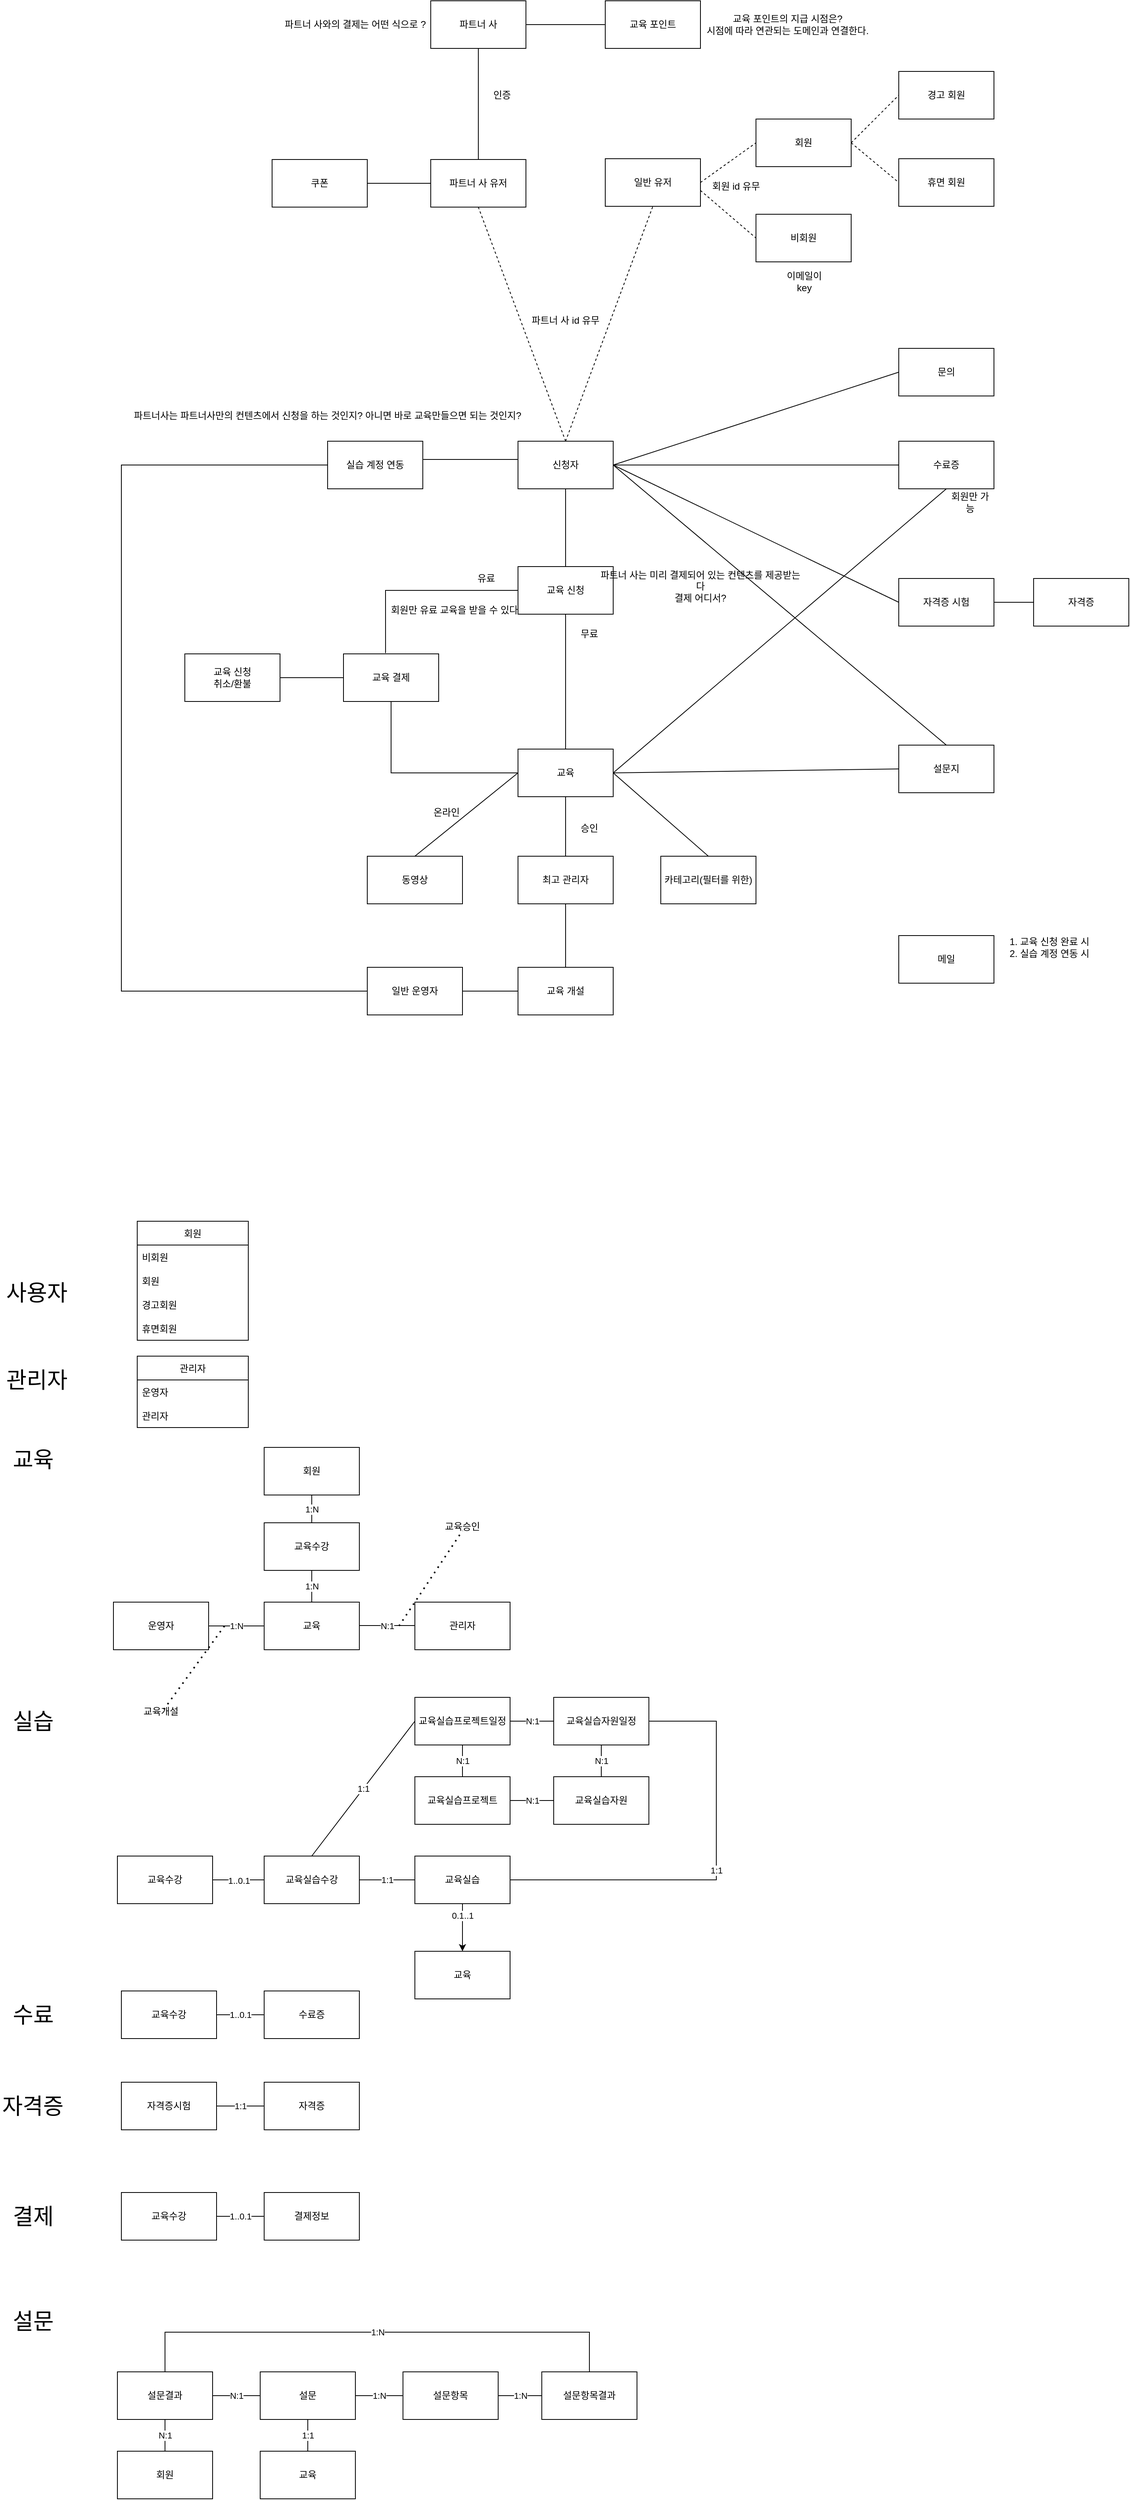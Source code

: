 <mxfile version="17.1.3" type="github">
  <diagram id="C5RBs43oDa-KdzZeNtuy" name="Page-1">
    <mxGraphModel dx="2000" dy="1794" grid="1" gridSize="10" guides="1" tooltips="1" connect="1" arrows="1" fold="1" page="1" pageScale="1" pageWidth="827" pageHeight="1169" math="0" shadow="0">
      <root>
        <mxCell id="WIyWlLk6GJQsqaUBKTNV-0" />
        <mxCell id="WIyWlLk6GJQsqaUBKTNV-1" parent="WIyWlLk6GJQsqaUBKTNV-0" />
        <mxCell id="phJNswvs5Cys1aGq2eFr-10" value="신청자" style="rounded=0;whiteSpace=wrap;html=1;" parent="WIyWlLk6GJQsqaUBKTNV-1" vertex="1">
          <mxGeometry x="210" y="137" width="120" height="60" as="geometry" />
        </mxCell>
        <mxCell id="phJNswvs5Cys1aGq2eFr-11" value="교육" style="rounded=0;whiteSpace=wrap;html=1;" parent="WIyWlLk6GJQsqaUBKTNV-1" vertex="1">
          <mxGeometry x="210" y="525" width="120" height="60" as="geometry" />
        </mxCell>
        <mxCell id="phJNswvs5Cys1aGq2eFr-28" style="edgeStyle=orthogonalEdgeStyle;rounded=0;orthogonalLoop=1;jettySize=auto;html=1;startArrow=none;startFill=0;endArrow=none;endFill=0;entryX=0.5;entryY=0;entryDx=0;entryDy=0;" parent="WIyWlLk6GJQsqaUBKTNV-1" target="phJNswvs5Cys1aGq2eFr-11" edge="1">
          <mxGeometry relative="1" as="geometry">
            <mxPoint x="270" y="355" as="sourcePoint" />
            <Array as="points">
              <mxPoint x="270" y="395" />
              <mxPoint x="270" y="395" />
            </Array>
          </mxGeometry>
        </mxCell>
        <mxCell id="phJNswvs5Cys1aGq2eFr-12" value="교육 신청" style="rounded=0;whiteSpace=wrap;html=1;" parent="WIyWlLk6GJQsqaUBKTNV-1" vertex="1">
          <mxGeometry x="210" y="295" width="120" height="60" as="geometry" />
        </mxCell>
        <mxCell id="phJNswvs5Cys1aGq2eFr-27" style="edgeStyle=orthogonalEdgeStyle;rounded=0;orthogonalLoop=1;jettySize=auto;html=1;exitX=0.5;exitY=1;exitDx=0;exitDy=0;startArrow=none;startFill=0;endArrow=none;endFill=0;entryX=0;entryY=0.5;entryDx=0;entryDy=0;" parent="WIyWlLk6GJQsqaUBKTNV-1" source="phJNswvs5Cys1aGq2eFr-13" target="phJNswvs5Cys1aGq2eFr-11" edge="1">
          <mxGeometry relative="1" as="geometry" />
        </mxCell>
        <mxCell id="phJNswvs5Cys1aGq2eFr-13" value="교육 결제" style="rounded=0;whiteSpace=wrap;html=1;" parent="WIyWlLk6GJQsqaUBKTNV-1" vertex="1">
          <mxGeometry x="-10" y="405" width="120" height="60" as="geometry" />
        </mxCell>
        <mxCell id="phJNswvs5Cys1aGq2eFr-14" value="파트너 사" style="rounded=0;whiteSpace=wrap;html=1;" parent="WIyWlLk6GJQsqaUBKTNV-1" vertex="1">
          <mxGeometry x="100" y="-418" width="120" height="60" as="geometry" />
        </mxCell>
        <mxCell id="phJNswvs5Cys1aGq2eFr-15" value="최고 관리자" style="rounded=0;whiteSpace=wrap;html=1;" parent="WIyWlLk6GJQsqaUBKTNV-1" vertex="1">
          <mxGeometry x="210" y="660" width="120" height="60" as="geometry" />
        </mxCell>
        <mxCell id="phJNswvs5Cys1aGq2eFr-16" value="일반 운영자" style="rounded=0;whiteSpace=wrap;html=1;" parent="WIyWlLk6GJQsqaUBKTNV-1" vertex="1">
          <mxGeometry x="20" y="800" width="120" height="60" as="geometry" />
        </mxCell>
        <mxCell id="phJNswvs5Cys1aGq2eFr-24" value="" style="endArrow=none;html=1;rounded=0;entryX=0.5;entryY=1;entryDx=0;entryDy=0;exitX=0.5;exitY=0;exitDx=0;exitDy=0;" parent="WIyWlLk6GJQsqaUBKTNV-1" source="phJNswvs5Cys1aGq2eFr-12" target="phJNswvs5Cys1aGq2eFr-10" edge="1">
          <mxGeometry width="50" height="50" relative="1" as="geometry">
            <mxPoint x="210" y="395" as="sourcePoint" />
            <mxPoint x="260" y="345" as="targetPoint" />
          </mxGeometry>
        </mxCell>
        <mxCell id="phJNswvs5Cys1aGq2eFr-25" value="" style="endArrow=none;html=1;rounded=0;exitX=0.442;exitY=-0.017;exitDx=0;exitDy=0;exitPerimeter=0;entryX=0;entryY=0.5;entryDx=0;entryDy=0;" parent="WIyWlLk6GJQsqaUBKTNV-1" source="phJNswvs5Cys1aGq2eFr-13" target="phJNswvs5Cys1aGq2eFr-12" edge="1">
          <mxGeometry width="50" height="50" relative="1" as="geometry">
            <mxPoint x="210" y="395" as="sourcePoint" />
            <mxPoint x="260" y="345" as="targetPoint" />
            <Array as="points">
              <mxPoint x="43" y="325" />
              <mxPoint x="113" y="325" />
            </Array>
          </mxGeometry>
        </mxCell>
        <mxCell id="phJNswvs5Cys1aGq2eFr-30" value="유료" style="text;html=1;strokeColor=none;fillColor=none;align=center;verticalAlign=middle;whiteSpace=wrap;rounded=0;" parent="WIyWlLk6GJQsqaUBKTNV-1" vertex="1">
          <mxGeometry x="140" y="295" width="60" height="30" as="geometry" />
        </mxCell>
        <mxCell id="phJNswvs5Cys1aGq2eFr-31" value="무료" style="text;html=1;strokeColor=none;fillColor=none;align=center;verticalAlign=middle;whiteSpace=wrap;rounded=0;" parent="WIyWlLk6GJQsqaUBKTNV-1" vertex="1">
          <mxGeometry x="270" y="365" width="60" height="30" as="geometry" />
        </mxCell>
        <mxCell id="phJNswvs5Cys1aGq2eFr-34" value="일반 유저" style="rounded=0;whiteSpace=wrap;html=1;" parent="WIyWlLk6GJQsqaUBKTNV-1" vertex="1">
          <mxGeometry x="320" y="-219" width="120" height="60" as="geometry" />
        </mxCell>
        <mxCell id="phJNswvs5Cys1aGq2eFr-37" value="" style="endArrow=none;html=1;rounded=0;entryX=0.5;entryY=1;entryDx=0;entryDy=0;exitX=0.5;exitY=0;exitDx=0;exitDy=0;dashed=1;" parent="WIyWlLk6GJQsqaUBKTNV-1" source="phJNswvs5Cys1aGq2eFr-10" target="phJNswvs5Cys1aGq2eFr-34" edge="1">
          <mxGeometry width="50" height="50" relative="1" as="geometry">
            <mxPoint x="270" y="82" as="sourcePoint" />
            <mxPoint x="180" y="30" as="targetPoint" />
            <Array as="points" />
          </mxGeometry>
        </mxCell>
        <mxCell id="phJNswvs5Cys1aGq2eFr-38" value="회원" style="rounded=0;whiteSpace=wrap;html=1;" parent="WIyWlLk6GJQsqaUBKTNV-1" vertex="1">
          <mxGeometry x="510" y="-269" width="120" height="60" as="geometry" />
        </mxCell>
        <mxCell id="phJNswvs5Cys1aGq2eFr-39" value="비회원" style="rounded=0;whiteSpace=wrap;html=1;" parent="WIyWlLk6GJQsqaUBKTNV-1" vertex="1">
          <mxGeometry x="510" y="-149" width="120" height="60" as="geometry" />
        </mxCell>
        <mxCell id="phJNswvs5Cys1aGq2eFr-40" value="" style="endArrow=none;html=1;rounded=0;entryX=0;entryY=0.5;entryDx=0;entryDy=0;exitX=1;exitY=0.5;exitDx=0;exitDy=0;dashed=1;" parent="WIyWlLk6GJQsqaUBKTNV-1" source="phJNswvs5Cys1aGq2eFr-34" target="phJNswvs5Cys1aGq2eFr-38" edge="1">
          <mxGeometry width="50" height="50" relative="1" as="geometry">
            <mxPoint x="280" y="-84" as="sourcePoint" />
            <mxPoint x="390" y="-139" as="targetPoint" />
            <Array as="points" />
          </mxGeometry>
        </mxCell>
        <mxCell id="phJNswvs5Cys1aGq2eFr-41" value="" style="endArrow=none;html=1;rounded=0;entryX=0;entryY=0.5;entryDx=0;entryDy=0;dashed=1;" parent="WIyWlLk6GJQsqaUBKTNV-1" target="phJNswvs5Cys1aGq2eFr-39" edge="1">
          <mxGeometry width="50" height="50" relative="1" as="geometry">
            <mxPoint x="440" y="-179" as="sourcePoint" />
            <mxPoint x="520" y="-229" as="targetPoint" />
            <Array as="points" />
          </mxGeometry>
        </mxCell>
        <mxCell id="phJNswvs5Cys1aGq2eFr-42" value="파트너 사 유저" style="rounded=0;whiteSpace=wrap;html=1;" parent="WIyWlLk6GJQsqaUBKTNV-1" vertex="1">
          <mxGeometry x="100" y="-218" width="120" height="60" as="geometry" />
        </mxCell>
        <mxCell id="phJNswvs5Cys1aGq2eFr-45" value="" style="endArrow=none;html=1;rounded=0;entryX=0.5;entryY=1;entryDx=0;entryDy=0;exitX=0.5;exitY=0;exitDx=0;exitDy=0;dashed=1;" parent="WIyWlLk6GJQsqaUBKTNV-1" source="phJNswvs5Cys1aGq2eFr-10" target="phJNswvs5Cys1aGq2eFr-42" edge="1">
          <mxGeometry width="50" height="50" relative="1" as="geometry">
            <mxPoint x="270" y="82" as="sourcePoint" />
            <mxPoint x="240" y="140" as="targetPoint" />
          </mxGeometry>
        </mxCell>
        <mxCell id="phJNswvs5Cys1aGq2eFr-46" value="" style="endArrow=none;html=1;rounded=0;entryX=0;entryY=0.5;entryDx=0;entryDy=0;" parent="WIyWlLk6GJQsqaUBKTNV-1" source="phJNswvs5Cys1aGq2eFr-16" target="phJNswvs5Cys1aGq2eFr-47" edge="1">
          <mxGeometry width="50" height="50" relative="1" as="geometry">
            <mxPoint x="190" y="620" as="sourcePoint" />
            <mxPoint x="240" y="570" as="targetPoint" />
          </mxGeometry>
        </mxCell>
        <mxCell id="phJNswvs5Cys1aGq2eFr-47" value="교육 개설" style="rounded=0;whiteSpace=wrap;html=1;" parent="WIyWlLk6GJQsqaUBKTNV-1" vertex="1">
          <mxGeometry x="210" y="800" width="120" height="60" as="geometry" />
        </mxCell>
        <mxCell id="phJNswvs5Cys1aGq2eFr-48" value="" style="endArrow=none;html=1;rounded=0;exitX=0.5;exitY=0;exitDx=0;exitDy=0;entryX=0.5;entryY=1;entryDx=0;entryDy=0;" parent="WIyWlLk6GJQsqaUBKTNV-1" source="phJNswvs5Cys1aGq2eFr-47" target="phJNswvs5Cys1aGq2eFr-15" edge="1">
          <mxGeometry width="50" height="50" relative="1" as="geometry">
            <mxPoint x="190" y="530" as="sourcePoint" />
            <mxPoint x="410" y="770" as="targetPoint" />
          </mxGeometry>
        </mxCell>
        <mxCell id="phJNswvs5Cys1aGq2eFr-49" value="" style="endArrow=none;html=1;rounded=0;exitX=0.5;exitY=0;exitDx=0;exitDy=0;entryX=0.5;entryY=1;entryDx=0;entryDy=0;" parent="WIyWlLk6GJQsqaUBKTNV-1" source="phJNswvs5Cys1aGq2eFr-15" target="phJNswvs5Cys1aGq2eFr-11" edge="1">
          <mxGeometry width="50" height="50" relative="1" as="geometry">
            <mxPoint x="190" y="680" as="sourcePoint" />
            <mxPoint x="240" y="630" as="targetPoint" />
          </mxGeometry>
        </mxCell>
        <mxCell id="phJNswvs5Cys1aGq2eFr-50" value="수료증" style="rounded=0;whiteSpace=wrap;html=1;" parent="WIyWlLk6GJQsqaUBKTNV-1" vertex="1">
          <mxGeometry x="690" y="137" width="120" height="60" as="geometry" />
        </mxCell>
        <mxCell id="phJNswvs5Cys1aGq2eFr-52" value="파트너 사는 미리 결제되어 있는 컨텐츠를 제공받는다&lt;br&gt;결제 어디서?" style="text;html=1;strokeColor=none;fillColor=none;align=center;verticalAlign=middle;whiteSpace=wrap;rounded=0;" parent="WIyWlLk6GJQsqaUBKTNV-1" vertex="1">
          <mxGeometry x="310" y="305" width="260" height="30" as="geometry" />
        </mxCell>
        <mxCell id="phJNswvs5Cys1aGq2eFr-58" value="회원만 유료 교육을 받을 수 있다" style="text;html=1;strokeColor=none;fillColor=none;align=center;verticalAlign=middle;whiteSpace=wrap;rounded=0;" parent="WIyWlLk6GJQsqaUBKTNV-1" vertex="1">
          <mxGeometry x="30" y="335" width="200" height="30" as="geometry" />
        </mxCell>
        <mxCell id="phJNswvs5Cys1aGq2eFr-59" value="설문지" style="rounded=0;whiteSpace=wrap;html=1;" parent="WIyWlLk6GJQsqaUBKTNV-1" vertex="1">
          <mxGeometry x="690" y="520" width="120" height="60" as="geometry" />
        </mxCell>
        <mxCell id="phJNswvs5Cys1aGq2eFr-60" value="동영상" style="rounded=0;whiteSpace=wrap;html=1;" parent="WIyWlLk6GJQsqaUBKTNV-1" vertex="1">
          <mxGeometry x="20" y="660" width="120" height="60" as="geometry" />
        </mxCell>
        <mxCell id="phJNswvs5Cys1aGq2eFr-61" value="" style="endArrow=none;html=1;rounded=0;entryX=0.5;entryY=0;entryDx=0;entryDy=0;" parent="WIyWlLk6GJQsqaUBKTNV-1" target="phJNswvs5Cys1aGq2eFr-60" edge="1">
          <mxGeometry width="50" height="50" relative="1" as="geometry">
            <mxPoint x="210" y="555" as="sourcePoint" />
            <mxPoint x="460" y="560" as="targetPoint" />
          </mxGeometry>
        </mxCell>
        <mxCell id="phJNswvs5Cys1aGq2eFr-63" value="문의" style="rounded=0;whiteSpace=wrap;html=1;" parent="WIyWlLk6GJQsqaUBKTNV-1" vertex="1">
          <mxGeometry x="690" y="20" width="120" height="60" as="geometry" />
        </mxCell>
        <mxCell id="phJNswvs5Cys1aGq2eFr-64" value="온라인" style="text;html=1;strokeColor=none;fillColor=none;align=center;verticalAlign=middle;whiteSpace=wrap;rounded=0;" parent="WIyWlLk6GJQsqaUBKTNV-1" vertex="1">
          <mxGeometry x="90" y="590" width="60" height="30" as="geometry" />
        </mxCell>
        <mxCell id="phJNswvs5Cys1aGq2eFr-65" value="" style="endArrow=none;html=1;rounded=0;exitX=1;exitY=0.5;exitDx=0;exitDy=0;entryX=0.5;entryY=1;entryDx=0;entryDy=0;" parent="WIyWlLk6GJQsqaUBKTNV-1" source="phJNswvs5Cys1aGq2eFr-11" target="phJNswvs5Cys1aGq2eFr-50" edge="1">
          <mxGeometry width="50" height="50" relative="1" as="geometry">
            <mxPoint x="410" y="600" as="sourcePoint" />
            <mxPoint x="460" y="550" as="targetPoint" />
          </mxGeometry>
        </mxCell>
        <mxCell id="phJNswvs5Cys1aGq2eFr-66" value="" style="endArrow=none;html=1;rounded=0;exitX=1;exitY=0.5;exitDx=0;exitDy=0;entryX=0;entryY=0.5;entryDx=0;entryDy=0;" parent="WIyWlLk6GJQsqaUBKTNV-1" source="phJNswvs5Cys1aGq2eFr-11" target="phJNswvs5Cys1aGq2eFr-59" edge="1">
          <mxGeometry width="50" height="50" relative="1" as="geometry">
            <mxPoint x="410" y="600" as="sourcePoint" />
            <mxPoint x="460" y="550" as="targetPoint" />
          </mxGeometry>
        </mxCell>
        <mxCell id="phJNswvs5Cys1aGq2eFr-67" value="승인" style="text;html=1;strokeColor=none;fillColor=none;align=center;verticalAlign=middle;whiteSpace=wrap;rounded=0;" parent="WIyWlLk6GJQsqaUBKTNV-1" vertex="1">
          <mxGeometry x="270" y="610" width="60" height="30" as="geometry" />
        </mxCell>
        <mxCell id="phJNswvs5Cys1aGq2eFr-68" value="교육 신청 &lt;br&gt;취소/환불" style="rounded=0;whiteSpace=wrap;html=1;" parent="WIyWlLk6GJQsqaUBKTNV-1" vertex="1">
          <mxGeometry x="-210" y="405" width="120" height="60" as="geometry" />
        </mxCell>
        <mxCell id="phJNswvs5Cys1aGq2eFr-69" value="" style="endArrow=none;html=1;rounded=0;entryX=0;entryY=0.5;entryDx=0;entryDy=0;exitX=1;exitY=0.5;exitDx=0;exitDy=0;" parent="WIyWlLk6GJQsqaUBKTNV-1" source="phJNswvs5Cys1aGq2eFr-68" target="phJNswvs5Cys1aGq2eFr-13" edge="1">
          <mxGeometry width="50" height="50" relative="1" as="geometry">
            <mxPoint x="240" y="330" as="sourcePoint" />
            <mxPoint x="290" y="280" as="targetPoint" />
          </mxGeometry>
        </mxCell>
        <mxCell id="phJNswvs5Cys1aGq2eFr-72" value="파트너 사 id 유무" style="text;html=1;strokeColor=none;fillColor=none;align=center;verticalAlign=middle;whiteSpace=wrap;rounded=0;" parent="WIyWlLk6GJQsqaUBKTNV-1" vertex="1">
          <mxGeometry x="220" y="-30" width="100" height="30" as="geometry" />
        </mxCell>
        <mxCell id="phJNswvs5Cys1aGq2eFr-73" value="이메일이 key" style="text;html=1;strokeColor=none;fillColor=none;align=center;verticalAlign=middle;whiteSpace=wrap;rounded=0;" parent="WIyWlLk6GJQsqaUBKTNV-1" vertex="1">
          <mxGeometry x="541" y="-79" width="60" height="30" as="geometry" />
        </mxCell>
        <mxCell id="phJNswvs5Cys1aGq2eFr-74" value="경고 회원" style="rounded=0;whiteSpace=wrap;html=1;" parent="WIyWlLk6GJQsqaUBKTNV-1" vertex="1">
          <mxGeometry x="690" y="-329" width="120" height="60" as="geometry" />
        </mxCell>
        <mxCell id="phJNswvs5Cys1aGq2eFr-75" value="휴면 회원" style="rounded=0;whiteSpace=wrap;html=1;" parent="WIyWlLk6GJQsqaUBKTNV-1" vertex="1">
          <mxGeometry x="690" y="-219" width="120" height="60" as="geometry" />
        </mxCell>
        <mxCell id="phJNswvs5Cys1aGq2eFr-76" value="" style="endArrow=none;dashed=1;html=1;rounded=0;entryX=0;entryY=0.5;entryDx=0;entryDy=0;exitX=1;exitY=0.5;exitDx=0;exitDy=0;" parent="WIyWlLk6GJQsqaUBKTNV-1" source="phJNswvs5Cys1aGq2eFr-38" target="phJNswvs5Cys1aGq2eFr-74" edge="1">
          <mxGeometry width="50" height="50" relative="1" as="geometry">
            <mxPoint x="370" y="-139" as="sourcePoint" />
            <mxPoint x="420" y="-189" as="targetPoint" />
          </mxGeometry>
        </mxCell>
        <mxCell id="phJNswvs5Cys1aGq2eFr-77" value="" style="endArrow=none;dashed=1;html=1;rounded=0;entryX=0;entryY=0.5;entryDx=0;entryDy=0;" parent="WIyWlLk6GJQsqaUBKTNV-1" target="phJNswvs5Cys1aGq2eFr-75" edge="1">
          <mxGeometry width="50" height="50" relative="1" as="geometry">
            <mxPoint x="630" y="-239" as="sourcePoint" />
            <mxPoint x="700" y="-289" as="targetPoint" />
          </mxGeometry>
        </mxCell>
        <mxCell id="phJNswvs5Cys1aGq2eFr-78" value="회원만 가능" style="text;html=1;strokeColor=none;fillColor=none;align=center;verticalAlign=middle;whiteSpace=wrap;rounded=0;" parent="WIyWlLk6GJQsqaUBKTNV-1" vertex="1">
          <mxGeometry x="750" y="197" width="60" height="33" as="geometry" />
        </mxCell>
        <mxCell id="phJNswvs5Cys1aGq2eFr-79" value="회원 id 유무" style="text;html=1;strokeColor=none;fillColor=none;align=center;verticalAlign=middle;whiteSpace=wrap;rounded=0;" parent="WIyWlLk6GJQsqaUBKTNV-1" vertex="1">
          <mxGeometry x="440" y="-199" width="90" height="30" as="geometry" />
        </mxCell>
        <mxCell id="phJNswvs5Cys1aGq2eFr-80" value="실습 계정 연동" style="rounded=0;whiteSpace=wrap;html=1;" parent="WIyWlLk6GJQsqaUBKTNV-1" vertex="1">
          <mxGeometry x="-30" y="137" width="120" height="60" as="geometry" />
        </mxCell>
        <mxCell id="phJNswvs5Cys1aGq2eFr-81" value="" style="endArrow=none;html=1;rounded=0;entryX=0;entryY=0.5;entryDx=0;entryDy=0;exitX=1;exitY=0.5;exitDx=0;exitDy=0;" parent="WIyWlLk6GJQsqaUBKTNV-1" edge="1">
          <mxGeometry width="50" height="50" relative="1" as="geometry">
            <mxPoint x="90" y="160" as="sourcePoint" />
            <mxPoint x="210" y="160" as="targetPoint" />
          </mxGeometry>
        </mxCell>
        <mxCell id="phJNswvs5Cys1aGq2eFr-82" value="파트너사는 파트너사만의 컨텐츠에서 신청을 하는 것인지? 아니면 바로 교육만들으면 되는 것인지?" style="text;html=1;strokeColor=none;fillColor=none;align=center;verticalAlign=middle;whiteSpace=wrap;rounded=0;" parent="WIyWlLk6GJQsqaUBKTNV-1" vertex="1">
          <mxGeometry x="-290" y="90" width="520" height="30" as="geometry" />
        </mxCell>
        <mxCell id="phJNswvs5Cys1aGq2eFr-84" value="" style="endArrow=none;html=1;rounded=0;entryX=0.5;entryY=1;entryDx=0;entryDy=0;exitX=0.5;exitY=0;exitDx=0;exitDy=0;" parent="WIyWlLk6GJQsqaUBKTNV-1" source="phJNswvs5Cys1aGq2eFr-42" target="phJNswvs5Cys1aGq2eFr-14" edge="1">
          <mxGeometry width="50" height="50" relative="1" as="geometry">
            <mxPoint x="160" y="-218" as="sourcePoint" />
            <mxPoint x="160" y="-258" as="targetPoint" />
          </mxGeometry>
        </mxCell>
        <mxCell id="phJNswvs5Cys1aGq2eFr-87" value="" style="endArrow=none;html=1;rounded=0;entryX=0;entryY=0.5;entryDx=0;entryDy=0;exitX=0;exitY=0.5;exitDx=0;exitDy=0;" parent="WIyWlLk6GJQsqaUBKTNV-1" source="phJNswvs5Cys1aGq2eFr-16" target="phJNswvs5Cys1aGq2eFr-80" edge="1">
          <mxGeometry width="50" height="50" relative="1" as="geometry">
            <mxPoint x="-220" y="170" as="sourcePoint" />
            <mxPoint x="-150" y="180" as="targetPoint" />
            <Array as="points">
              <mxPoint x="-290" y="830" />
              <mxPoint x="-290" y="450" />
              <mxPoint x="-290" y="167" />
            </Array>
          </mxGeometry>
        </mxCell>
        <mxCell id="phJNswvs5Cys1aGq2eFr-89" value="파트너 사와의 결제는 어떤 식으로 ?" style="text;html=1;strokeColor=none;fillColor=none;align=center;verticalAlign=middle;whiteSpace=wrap;rounded=0;" parent="WIyWlLk6GJQsqaUBKTNV-1" vertex="1">
          <mxGeometry x="-90" y="-403" width="190" height="30" as="geometry" />
        </mxCell>
        <mxCell id="phJNswvs5Cys1aGq2eFr-90" value="교육 포인트" style="rounded=0;whiteSpace=wrap;html=1;" parent="WIyWlLk6GJQsqaUBKTNV-1" vertex="1">
          <mxGeometry x="320" y="-418" width="120" height="60" as="geometry" />
        </mxCell>
        <mxCell id="phJNswvs5Cys1aGq2eFr-91" value="" style="endArrow=none;html=1;rounded=0;entryX=0;entryY=0.5;entryDx=0;entryDy=0;exitX=1;exitY=0.5;exitDx=0;exitDy=0;" parent="WIyWlLk6GJQsqaUBKTNV-1" source="phJNswvs5Cys1aGq2eFr-14" target="phJNswvs5Cys1aGq2eFr-90" edge="1">
          <mxGeometry width="50" height="50" relative="1" as="geometry">
            <mxPoint x="360" y="-34" as="sourcePoint" />
            <mxPoint x="410" y="-84" as="targetPoint" />
          </mxGeometry>
        </mxCell>
        <mxCell id="phJNswvs5Cys1aGq2eFr-92" value="교육 포인트의 지급 시점은?&lt;br&gt;시점에 따라 연관되는 도메인과 연결한다." style="text;html=1;strokeColor=none;fillColor=none;align=center;verticalAlign=middle;whiteSpace=wrap;rounded=0;" parent="WIyWlLk6GJQsqaUBKTNV-1" vertex="1">
          <mxGeometry x="430" y="-403" width="240" height="30" as="geometry" />
        </mxCell>
        <mxCell id="phJNswvs5Cys1aGq2eFr-96" value="" style="endArrow=none;html=1;rounded=0;entryX=1;entryY=0.5;entryDx=0;entryDy=0;exitX=0;exitY=0.5;exitDx=0;exitDy=0;" parent="WIyWlLk6GJQsqaUBKTNV-1" source="phJNswvs5Cys1aGq2eFr-50" target="phJNswvs5Cys1aGq2eFr-10" edge="1">
          <mxGeometry width="50" height="50" relative="1" as="geometry">
            <mxPoint x="360" y="500" as="sourcePoint" />
            <mxPoint x="410" y="450" as="targetPoint" />
          </mxGeometry>
        </mxCell>
        <mxCell id="phJNswvs5Cys1aGq2eFr-97" value="" style="endArrow=none;html=1;rounded=0;entryX=1;entryY=0.5;entryDx=0;entryDy=0;exitX=0.5;exitY=0;exitDx=0;exitDy=0;" parent="WIyWlLk6GJQsqaUBKTNV-1" source="phJNswvs5Cys1aGq2eFr-59" target="phJNswvs5Cys1aGq2eFr-10" edge="1">
          <mxGeometry width="50" height="50" relative="1" as="geometry">
            <mxPoint x="360" y="500" as="sourcePoint" />
            <mxPoint x="410" y="450" as="targetPoint" />
          </mxGeometry>
        </mxCell>
        <mxCell id="phJNswvs5Cys1aGq2eFr-99" value="인증" style="text;html=1;strokeColor=none;fillColor=none;align=center;verticalAlign=middle;whiteSpace=wrap;rounded=0;dashed=1;" parent="WIyWlLk6GJQsqaUBKTNV-1" vertex="1">
          <mxGeometry x="160" y="-314" width="60" height="30" as="geometry" />
        </mxCell>
        <mxCell id="phJNswvs5Cys1aGq2eFr-100" value="카테고리(필터를 위한)" style="rounded=0;whiteSpace=wrap;html=1;" parent="WIyWlLk6GJQsqaUBKTNV-1" vertex="1">
          <mxGeometry x="390" y="660" width="120" height="60" as="geometry" />
        </mxCell>
        <mxCell id="phJNswvs5Cys1aGq2eFr-101" value="" style="endArrow=none;html=1;rounded=0;exitX=1;exitY=0.5;exitDx=0;exitDy=0;entryX=0.5;entryY=0;entryDx=0;entryDy=0;" parent="WIyWlLk6GJQsqaUBKTNV-1" source="phJNswvs5Cys1aGq2eFr-11" target="phJNswvs5Cys1aGq2eFr-100" edge="1">
          <mxGeometry width="50" height="50" relative="1" as="geometry">
            <mxPoint x="360" y="580" as="sourcePoint" />
            <mxPoint x="410" y="530" as="targetPoint" />
          </mxGeometry>
        </mxCell>
        <mxCell id="phJNswvs5Cys1aGq2eFr-102" value="쿠폰" style="rounded=0;whiteSpace=wrap;html=1;" parent="WIyWlLk6GJQsqaUBKTNV-1" vertex="1">
          <mxGeometry x="-100" y="-218" width="120" height="60" as="geometry" />
        </mxCell>
        <mxCell id="phJNswvs5Cys1aGq2eFr-103" value="" style="endArrow=none;html=1;rounded=0;exitX=1;exitY=0.5;exitDx=0;exitDy=0;entryX=0;entryY=0.5;entryDx=0;entryDy=0;" parent="WIyWlLk6GJQsqaUBKTNV-1" source="phJNswvs5Cys1aGq2eFr-102" target="phJNswvs5Cys1aGq2eFr-42" edge="1">
          <mxGeometry width="50" height="50" relative="1" as="geometry">
            <mxPoint x="360" y="-44" as="sourcePoint" />
            <mxPoint x="410" y="-94" as="targetPoint" />
          </mxGeometry>
        </mxCell>
        <mxCell id="phJNswvs5Cys1aGq2eFr-104" value="" style="endArrow=none;html=1;rounded=0;entryX=0;entryY=0.5;entryDx=0;entryDy=0;exitX=1;exitY=0.5;exitDx=0;exitDy=0;" parent="WIyWlLk6GJQsqaUBKTNV-1" source="phJNswvs5Cys1aGq2eFr-10" target="phJNswvs5Cys1aGq2eFr-63" edge="1">
          <mxGeometry width="50" height="50" relative="1" as="geometry">
            <mxPoint x="360" y="80" as="sourcePoint" />
            <mxPoint x="410" y="30" as="targetPoint" />
          </mxGeometry>
        </mxCell>
        <mxCell id="phJNswvs5Cys1aGq2eFr-105" value="자격증 시험" style="rounded=0;whiteSpace=wrap;html=1;" parent="WIyWlLk6GJQsqaUBKTNV-1" vertex="1">
          <mxGeometry x="690" y="310" width="120" height="60" as="geometry" />
        </mxCell>
        <mxCell id="phJNswvs5Cys1aGq2eFr-106" value="자격증" style="rounded=0;whiteSpace=wrap;html=1;" parent="WIyWlLk6GJQsqaUBKTNV-1" vertex="1">
          <mxGeometry x="860" y="310" width="120" height="60" as="geometry" />
        </mxCell>
        <mxCell id="phJNswvs5Cys1aGq2eFr-107" value="" style="endArrow=none;html=1;rounded=0;entryX=0;entryY=0.5;entryDx=0;entryDy=0;exitX=1;exitY=0.5;exitDx=0;exitDy=0;" parent="WIyWlLk6GJQsqaUBKTNV-1" source="phJNswvs5Cys1aGq2eFr-105" target="phJNswvs5Cys1aGq2eFr-106" edge="1">
          <mxGeometry width="50" height="50" relative="1" as="geometry">
            <mxPoint x="591" y="140" as="sourcePoint" />
            <mxPoint x="641" y="90" as="targetPoint" />
          </mxGeometry>
        </mxCell>
        <mxCell id="phJNswvs5Cys1aGq2eFr-108" value="" style="endArrow=none;html=1;rounded=0;entryX=0;entryY=0.5;entryDx=0;entryDy=0;exitX=1;exitY=0.5;exitDx=0;exitDy=0;" parent="WIyWlLk6GJQsqaUBKTNV-1" source="phJNswvs5Cys1aGq2eFr-10" target="phJNswvs5Cys1aGq2eFr-105" edge="1">
          <mxGeometry width="50" height="50" relative="1" as="geometry">
            <mxPoint x="340" y="177" as="sourcePoint" />
            <mxPoint x="700" y="60" as="targetPoint" />
          </mxGeometry>
        </mxCell>
        <mxCell id="phJNswvs5Cys1aGq2eFr-109" value="메일" style="rounded=0;whiteSpace=wrap;html=1;" parent="WIyWlLk6GJQsqaUBKTNV-1" vertex="1">
          <mxGeometry x="690" y="760" width="120" height="60" as="geometry" />
        </mxCell>
        <mxCell id="phJNswvs5Cys1aGq2eFr-110" value="1. 교육 신청 완료 시&lt;br&gt;2. 실습 계정 연동 시" style="text;html=1;strokeColor=none;fillColor=none;align=center;verticalAlign=middle;whiteSpace=wrap;rounded=0;" parent="WIyWlLk6GJQsqaUBKTNV-1" vertex="1">
          <mxGeometry x="800" y="760" width="160" height="30" as="geometry" />
        </mxCell>
        <mxCell id="IiaZXjQhCGxQ92dfmtUT-52" value="" style="edgeStyle=orthogonalEdgeStyle;rounded=0;orthogonalLoop=1;jettySize=auto;html=1;fontSize=11;endArrow=none;endFill=0;" parent="WIyWlLk6GJQsqaUBKTNV-1" source="IiaZXjQhCGxQ92dfmtUT-6" target="IiaZXjQhCGxQ92dfmtUT-10" edge="1">
          <mxGeometry relative="1" as="geometry" />
        </mxCell>
        <mxCell id="IiaZXjQhCGxQ92dfmtUT-6" value="교육" style="rounded=0;whiteSpace=wrap;html=1;" parent="WIyWlLk6GJQsqaUBKTNV-1" vertex="1">
          <mxGeometry x="-110" y="1600" width="120" height="60" as="geometry" />
        </mxCell>
        <mxCell id="IiaZXjQhCGxQ92dfmtUT-7" value="사용자" style="text;html=1;strokeColor=none;fillColor=none;align=center;verticalAlign=middle;whiteSpace=wrap;rounded=0;fontSize=28;" parent="WIyWlLk6GJQsqaUBKTNV-1" vertex="1">
          <mxGeometry x="-438" y="1195" width="83" height="30" as="geometry" />
        </mxCell>
        <mxCell id="IiaZXjQhCGxQ92dfmtUT-8" value="관리자" style="text;html=1;strokeColor=none;fillColor=none;align=center;verticalAlign=middle;whiteSpace=wrap;rounded=0;fontSize=28;" parent="WIyWlLk6GJQsqaUBKTNV-1" vertex="1">
          <mxGeometry x="-443" y="1305" width="93" height="30" as="geometry" />
        </mxCell>
        <mxCell id="IiaZXjQhCGxQ92dfmtUT-9" value="교육" style="text;html=1;strokeColor=none;fillColor=none;align=center;verticalAlign=middle;whiteSpace=wrap;rounded=0;fontSize=28;" parent="WIyWlLk6GJQsqaUBKTNV-1" vertex="1">
          <mxGeometry x="-431.5" y="1405" width="60" height="30" as="geometry" />
        </mxCell>
        <mxCell id="IiaZXjQhCGxQ92dfmtUT-15" value="1:N" style="edgeStyle=orthogonalEdgeStyle;rounded=0;orthogonalLoop=1;jettySize=auto;html=1;endArrow=none;endFill=0;" parent="WIyWlLk6GJQsqaUBKTNV-1" source="IiaZXjQhCGxQ92dfmtUT-10" target="IiaZXjQhCGxQ92dfmtUT-6" edge="1">
          <mxGeometry relative="1" as="geometry" />
        </mxCell>
        <mxCell id="IiaZXjQhCGxQ92dfmtUT-10" value="운영자" style="rounded=0;whiteSpace=wrap;html=1;" parent="WIyWlLk6GJQsqaUBKTNV-1" vertex="1">
          <mxGeometry x="-300" y="1600" width="120" height="60" as="geometry" />
        </mxCell>
        <mxCell id="IiaZXjQhCGxQ92dfmtUT-12" value="관리자" style="rounded=0;whiteSpace=wrap;html=1;" parent="WIyWlLk6GJQsqaUBKTNV-1" vertex="1">
          <mxGeometry x="80" y="1600" width="120" height="60" as="geometry" />
        </mxCell>
        <mxCell id="IiaZXjQhCGxQ92dfmtUT-13" value="N:1" style="endArrow=none;html=1;rounded=0;exitX=1;exitY=0.5;exitDx=0;exitDy=0;entryX=0;entryY=0.5;entryDx=0;entryDy=0;" parent="WIyWlLk6GJQsqaUBKTNV-1" edge="1">
          <mxGeometry width="50" height="50" relative="1" as="geometry">
            <mxPoint x="10" y="1629.5" as="sourcePoint" />
            <mxPoint x="80" y="1629.5" as="targetPoint" />
          </mxGeometry>
        </mxCell>
        <mxCell id="IiaZXjQhCGxQ92dfmtUT-14" value="회원" style="rounded=0;whiteSpace=wrap;html=1;" parent="WIyWlLk6GJQsqaUBKTNV-1" vertex="1">
          <mxGeometry x="-110" y="1405" width="120" height="60" as="geometry" />
        </mxCell>
        <mxCell id="IiaZXjQhCGxQ92dfmtUT-16" value="1:N" style="endArrow=none;html=1;rounded=0;exitX=0.5;exitY=1;exitDx=0;exitDy=0;entryX=0.5;entryY=0;entryDx=0;entryDy=0;" parent="WIyWlLk6GJQsqaUBKTNV-1" source="IiaZXjQhCGxQ92dfmtUT-14" target="IiaZXjQhCGxQ92dfmtUT-17" edge="1">
          <mxGeometry width="50" height="50" relative="1" as="geometry">
            <mxPoint x="-170" y="1640" as="sourcePoint" />
            <mxPoint x="-100" y="1640" as="targetPoint" />
            <Array as="points" />
          </mxGeometry>
        </mxCell>
        <mxCell id="IiaZXjQhCGxQ92dfmtUT-17" value="교육수강" style="rounded=0;whiteSpace=wrap;html=1;" parent="WIyWlLk6GJQsqaUBKTNV-1" vertex="1">
          <mxGeometry x="-110" y="1500" width="120" height="60" as="geometry" />
        </mxCell>
        <mxCell id="IiaZXjQhCGxQ92dfmtUT-18" value="1:N" style="endArrow=none;html=1;rounded=0;exitX=0.5;exitY=1;exitDx=0;exitDy=0;entryX=0.5;entryY=0;entryDx=0;entryDy=0;" parent="WIyWlLk6GJQsqaUBKTNV-1" source="IiaZXjQhCGxQ92dfmtUT-17" target="IiaZXjQhCGxQ92dfmtUT-6" edge="1">
          <mxGeometry width="50" height="50" relative="1" as="geometry">
            <mxPoint x="-40" y="1475" as="sourcePoint" />
            <mxPoint x="-40" y="1510" as="targetPoint" />
            <Array as="points" />
          </mxGeometry>
        </mxCell>
        <mxCell id="IiaZXjQhCGxQ92dfmtUT-20" value="실습" style="text;html=1;strokeColor=none;fillColor=none;align=center;verticalAlign=middle;whiteSpace=wrap;rounded=0;fontSize=28;" parent="WIyWlLk6GJQsqaUBKTNV-1" vertex="1">
          <mxGeometry x="-431.5" y="1735" width="60" height="30" as="geometry" />
        </mxCell>
        <mxCell id="V2ePJ26R5a1LwXUVfQHU-0" value="" style="edgeStyle=orthogonalEdgeStyle;rounded=0;orthogonalLoop=1;jettySize=auto;html=1;" edge="1" parent="WIyWlLk6GJQsqaUBKTNV-1" source="IiaZXjQhCGxQ92dfmtUT-21" target="IiaZXjQhCGxQ92dfmtUT-22">
          <mxGeometry relative="1" as="geometry" />
        </mxCell>
        <mxCell id="IiaZXjQhCGxQ92dfmtUT-21" value="교육실습" style="rounded=0;whiteSpace=wrap;html=1;" parent="WIyWlLk6GJQsqaUBKTNV-1" vertex="1">
          <mxGeometry x="80" y="1920" width="120" height="60" as="geometry" />
        </mxCell>
        <mxCell id="IiaZXjQhCGxQ92dfmtUT-22" value="교육" style="rounded=0;whiteSpace=wrap;html=1;" parent="WIyWlLk6GJQsqaUBKTNV-1" vertex="1">
          <mxGeometry x="80" y="2040" width="120" height="60" as="geometry" />
        </mxCell>
        <mxCell id="IiaZXjQhCGxQ92dfmtUT-24" value="0.1..1" style="endArrow=none;html=1;rounded=0;" parent="WIyWlLk6GJQsqaUBKTNV-1" edge="1">
          <mxGeometry width="50" height="50" relative="1" as="geometry">
            <mxPoint x="140" y="2010" as="sourcePoint" />
            <mxPoint x="140" y="1980" as="targetPoint" />
          </mxGeometry>
        </mxCell>
        <mxCell id="IiaZXjQhCGxQ92dfmtUT-25" value="수료" style="text;html=1;strokeColor=none;fillColor=none;align=center;verticalAlign=middle;whiteSpace=wrap;rounded=0;fontSize=28;" parent="WIyWlLk6GJQsqaUBKTNV-1" vertex="1">
          <mxGeometry x="-431.5" y="2105" width="60" height="30" as="geometry" />
        </mxCell>
        <mxCell id="IiaZXjQhCGxQ92dfmtUT-26" value="수료증" style="rounded=0;whiteSpace=wrap;html=1;" parent="WIyWlLk6GJQsqaUBKTNV-1" vertex="1">
          <mxGeometry x="-110" y="2090" width="120" height="60" as="geometry" />
        </mxCell>
        <mxCell id="IiaZXjQhCGxQ92dfmtUT-27" value="교육수강" style="rounded=0;whiteSpace=wrap;html=1;" parent="WIyWlLk6GJQsqaUBKTNV-1" vertex="1">
          <mxGeometry x="-290" y="2090" width="120" height="60" as="geometry" />
        </mxCell>
        <mxCell id="IiaZXjQhCGxQ92dfmtUT-28" value="1..0.1" style="edgeStyle=orthogonalEdgeStyle;rounded=0;orthogonalLoop=1;jettySize=auto;html=1;endArrow=none;endFill=0;entryX=0;entryY=0.5;entryDx=0;entryDy=0;exitX=1;exitY=0.5;exitDx=0;exitDy=0;" parent="WIyWlLk6GJQsqaUBKTNV-1" source="IiaZXjQhCGxQ92dfmtUT-27" target="IiaZXjQhCGxQ92dfmtUT-26" edge="1">
          <mxGeometry relative="1" as="geometry">
            <mxPoint x="-170" y="1775" as="sourcePoint" />
            <mxPoint x="-100" y="1775" as="targetPoint" />
          </mxGeometry>
        </mxCell>
        <mxCell id="IiaZXjQhCGxQ92dfmtUT-29" value="자격증" style="text;html=1;strokeColor=none;fillColor=none;align=center;verticalAlign=middle;whiteSpace=wrap;rounded=0;fontSize=28;" parent="WIyWlLk6GJQsqaUBKTNV-1" vertex="1">
          <mxGeometry x="-443" y="2220" width="83" height="30" as="geometry" />
        </mxCell>
        <mxCell id="IiaZXjQhCGxQ92dfmtUT-30" value="자격증시험" style="rounded=0;whiteSpace=wrap;html=1;" parent="WIyWlLk6GJQsqaUBKTNV-1" vertex="1">
          <mxGeometry x="-290" y="2205" width="120" height="60" as="geometry" />
        </mxCell>
        <mxCell id="IiaZXjQhCGxQ92dfmtUT-31" value="자격증" style="rounded=0;whiteSpace=wrap;html=1;" parent="WIyWlLk6GJQsqaUBKTNV-1" vertex="1">
          <mxGeometry x="-110" y="2205" width="120" height="60" as="geometry" />
        </mxCell>
        <mxCell id="IiaZXjQhCGxQ92dfmtUT-33" value="1:1" style="edgeStyle=orthogonalEdgeStyle;rounded=0;orthogonalLoop=1;jettySize=auto;html=1;endArrow=none;endFill=0;entryX=1;entryY=0.5;entryDx=0;entryDy=0;exitX=0;exitY=0.5;exitDx=0;exitDy=0;" parent="WIyWlLk6GJQsqaUBKTNV-1" source="IiaZXjQhCGxQ92dfmtUT-31" target="IiaZXjQhCGxQ92dfmtUT-30" edge="1">
          <mxGeometry relative="1" as="geometry">
            <mxPoint x="-160" y="2130" as="sourcePoint" />
            <mxPoint x="-100" y="2130" as="targetPoint" />
          </mxGeometry>
        </mxCell>
        <mxCell id="IiaZXjQhCGxQ92dfmtUT-36" value="결제" style="text;html=1;strokeColor=none;fillColor=none;align=center;verticalAlign=middle;whiteSpace=wrap;rounded=0;fontSize=28;" parent="WIyWlLk6GJQsqaUBKTNV-1" vertex="1">
          <mxGeometry x="-431.5" y="2359" width="60" height="30" as="geometry" />
        </mxCell>
        <mxCell id="IiaZXjQhCGxQ92dfmtUT-37" value="설문" style="text;html=1;strokeColor=none;fillColor=none;align=center;verticalAlign=middle;whiteSpace=wrap;rounded=0;fontSize=28;" parent="WIyWlLk6GJQsqaUBKTNV-1" vertex="1">
          <mxGeometry x="-431.5" y="2491" width="60" height="30" as="geometry" />
        </mxCell>
        <mxCell id="IiaZXjQhCGxQ92dfmtUT-39" value="교육수강" style="rounded=0;whiteSpace=wrap;html=1;" parent="WIyWlLk6GJQsqaUBKTNV-1" vertex="1">
          <mxGeometry x="-290" y="2344" width="120" height="60" as="geometry" />
        </mxCell>
        <mxCell id="IiaZXjQhCGxQ92dfmtUT-40" value="결제정보" style="rounded=0;whiteSpace=wrap;html=1;" parent="WIyWlLk6GJQsqaUBKTNV-1" vertex="1">
          <mxGeometry x="-110" y="2344" width="120" height="60" as="geometry" />
        </mxCell>
        <mxCell id="IiaZXjQhCGxQ92dfmtUT-41" value="1..0.1" style="edgeStyle=orthogonalEdgeStyle;rounded=0;orthogonalLoop=1;jettySize=auto;html=1;endArrow=none;endFill=0;entryX=1;entryY=0.5;entryDx=0;entryDy=0;exitX=0;exitY=0.5;exitDx=0;exitDy=0;" parent="WIyWlLk6GJQsqaUBKTNV-1" source="IiaZXjQhCGxQ92dfmtUT-40" target="IiaZXjQhCGxQ92dfmtUT-39" edge="1">
          <mxGeometry relative="1" as="geometry">
            <mxPoint x="-100" y="2239" as="sourcePoint" />
            <mxPoint x="-160" y="2239" as="targetPoint" />
          </mxGeometry>
        </mxCell>
        <mxCell id="IiaZXjQhCGxQ92dfmtUT-42" value="설문항목" style="rounded=0;whiteSpace=wrap;html=1;" parent="WIyWlLk6GJQsqaUBKTNV-1" vertex="1">
          <mxGeometry x="65" y="2570" width="120" height="60" as="geometry" />
        </mxCell>
        <mxCell id="IiaZXjQhCGxQ92dfmtUT-43" value="설문" style="rounded=0;whiteSpace=wrap;html=1;" parent="WIyWlLk6GJQsqaUBKTNV-1" vertex="1">
          <mxGeometry x="-115" y="2570" width="120" height="60" as="geometry" />
        </mxCell>
        <mxCell id="IiaZXjQhCGxQ92dfmtUT-44" value="1:N" style="edgeStyle=orthogonalEdgeStyle;rounded=0;orthogonalLoop=1;jettySize=auto;html=1;endArrow=none;endFill=0;entryX=1;entryY=0.5;entryDx=0;entryDy=0;exitX=0;exitY=0.5;exitDx=0;exitDy=0;" parent="WIyWlLk6GJQsqaUBKTNV-1" source="IiaZXjQhCGxQ92dfmtUT-42" target="IiaZXjQhCGxQ92dfmtUT-43" edge="1">
          <mxGeometry relative="1" as="geometry">
            <mxPoint x="-105" y="2450" as="sourcePoint" />
            <mxPoint x="-165" y="2450" as="targetPoint" />
          </mxGeometry>
        </mxCell>
        <mxCell id="IiaZXjQhCGxQ92dfmtUT-45" value="설문결과" style="rounded=0;whiteSpace=wrap;html=1;" parent="WIyWlLk6GJQsqaUBKTNV-1" vertex="1">
          <mxGeometry x="-295" y="2570" width="120" height="60" as="geometry" />
        </mxCell>
        <mxCell id="IiaZXjQhCGxQ92dfmtUT-46" value="N:1" style="endArrow=none;html=1;rounded=0;fontSize=11;entryX=1;entryY=0.5;entryDx=0;entryDy=0;exitX=0;exitY=0.5;exitDx=0;exitDy=0;" parent="WIyWlLk6GJQsqaUBKTNV-1" source="IiaZXjQhCGxQ92dfmtUT-43" target="IiaZXjQhCGxQ92dfmtUT-45" edge="1">
          <mxGeometry width="50" height="50" relative="1" as="geometry">
            <mxPoint x="6" y="2600" as="sourcePoint" />
            <mxPoint x="66" y="2600" as="targetPoint" />
          </mxGeometry>
        </mxCell>
        <mxCell id="IiaZXjQhCGxQ92dfmtUT-48" value="교육수강" style="rounded=0;whiteSpace=wrap;html=1;" parent="WIyWlLk6GJQsqaUBKTNV-1" vertex="1">
          <mxGeometry x="-295" y="1920" width="120" height="60" as="geometry" />
        </mxCell>
        <mxCell id="IiaZXjQhCGxQ92dfmtUT-50" value="교육실습자원" style="rounded=0;whiteSpace=wrap;html=1;" parent="WIyWlLk6GJQsqaUBKTNV-1" vertex="1">
          <mxGeometry x="255" y="1820" width="120" height="60" as="geometry" />
        </mxCell>
        <mxCell id="IiaZXjQhCGxQ92dfmtUT-54" value="" style="edgeStyle=orthogonalEdgeStyle;rounded=0;orthogonalLoop=1;jettySize=auto;html=1;fontSize=11;endArrow=none;endFill=0;" parent="WIyWlLk6GJQsqaUBKTNV-1" source="IiaZXjQhCGxQ92dfmtUT-51" target="IiaZXjQhCGxQ92dfmtUT-48" edge="1">
          <mxGeometry relative="1" as="geometry" />
        </mxCell>
        <mxCell id="IiaZXjQhCGxQ92dfmtUT-51" value="교육실습수강" style="rounded=0;whiteSpace=wrap;html=1;" parent="WIyWlLk6GJQsqaUBKTNV-1" vertex="1">
          <mxGeometry x="-110" y="1920" width="120" height="60" as="geometry" />
        </mxCell>
        <mxCell id="IiaZXjQhCGxQ92dfmtUT-53" value="1..0.1" style="edgeStyle=orthogonalEdgeStyle;rounded=0;orthogonalLoop=1;jettySize=auto;html=1;endArrow=none;endFill=0;exitX=1;exitY=0.5;exitDx=0;exitDy=0;labelPosition=center;verticalLabelPosition=middle;align=center;verticalAlign=middle;" parent="WIyWlLk6GJQsqaUBKTNV-1" source="IiaZXjQhCGxQ92dfmtUT-48" edge="1">
          <mxGeometry relative="1" as="geometry">
            <mxPoint x="-170" y="1640" as="sourcePoint" />
            <mxPoint x="-110" y="1950" as="targetPoint" />
          </mxGeometry>
        </mxCell>
        <mxCell id="IiaZXjQhCGxQ92dfmtUT-55" value="1:1" style="edgeStyle=orthogonalEdgeStyle;rounded=0;orthogonalLoop=1;jettySize=auto;html=1;endArrow=none;endFill=0;exitX=1;exitY=0.5;exitDx=0;exitDy=0;entryX=0;entryY=0.5;entryDx=0;entryDy=0;" parent="WIyWlLk6GJQsqaUBKTNV-1" source="IiaZXjQhCGxQ92dfmtUT-51" target="IiaZXjQhCGxQ92dfmtUT-21" edge="1">
          <mxGeometry relative="1" as="geometry">
            <mxPoint x="-165" y="1960" as="sourcePoint" />
            <mxPoint x="-100" y="1960" as="targetPoint" />
          </mxGeometry>
        </mxCell>
        <mxCell id="IiaZXjQhCGxQ92dfmtUT-56" value="교육실습프로젝트" style="rounded=0;whiteSpace=wrap;html=1;" parent="WIyWlLk6GJQsqaUBKTNV-1" vertex="1">
          <mxGeometry x="80" y="1820" width="120" height="60" as="geometry" />
        </mxCell>
        <mxCell id="IiaZXjQhCGxQ92dfmtUT-58" value="N:1" style="endArrow=none;html=1;rounded=0;fontSize=11;exitX=1;exitY=0.5;exitDx=0;exitDy=0;entryX=0;entryY=0.5;entryDx=0;entryDy=0;" parent="WIyWlLk6GJQsqaUBKTNV-1" source="IiaZXjQhCGxQ92dfmtUT-56" target="IiaZXjQhCGxQ92dfmtUT-50" edge="1">
          <mxGeometry width="50" height="50" relative="1" as="geometry">
            <mxPoint x="40" y="1860" as="sourcePoint" />
            <mxPoint x="90" y="1860" as="targetPoint" />
          </mxGeometry>
        </mxCell>
        <mxCell id="IiaZXjQhCGxQ92dfmtUT-59" value="교육실습프로젝트일정" style="rounded=0;whiteSpace=wrap;html=1;" parent="WIyWlLk6GJQsqaUBKTNV-1" vertex="1">
          <mxGeometry x="80" y="1720" width="120" height="60" as="geometry" />
        </mxCell>
        <mxCell id="IiaZXjQhCGxQ92dfmtUT-60" value="교육실습자원일정" style="rounded=0;whiteSpace=wrap;html=1;" parent="WIyWlLk6GJQsqaUBKTNV-1" vertex="1">
          <mxGeometry x="255" y="1720" width="120" height="60" as="geometry" />
        </mxCell>
        <mxCell id="IiaZXjQhCGxQ92dfmtUT-61" value="N:1" style="endArrow=none;html=1;rounded=0;exitX=0.5;exitY=1;exitDx=0;exitDy=0;entryX=0.5;entryY=0;entryDx=0;entryDy=0;" parent="WIyWlLk6GJQsqaUBKTNV-1" source="IiaZXjQhCGxQ92dfmtUT-60" target="IiaZXjQhCGxQ92dfmtUT-50" edge="1">
          <mxGeometry width="50" height="50" relative="1" as="geometry">
            <mxPoint x="-20" y="1790" as="sourcePoint" />
            <mxPoint x="-20" y="1830" as="targetPoint" />
          </mxGeometry>
        </mxCell>
        <mxCell id="IiaZXjQhCGxQ92dfmtUT-62" value="N:1" style="endArrow=none;html=1;rounded=0;exitX=0.5;exitY=1;exitDx=0;exitDy=0;entryX=0.5;entryY=0;entryDx=0;entryDy=0;" parent="WIyWlLk6GJQsqaUBKTNV-1" source="IiaZXjQhCGxQ92dfmtUT-59" target="IiaZXjQhCGxQ92dfmtUT-56" edge="1">
          <mxGeometry width="50" height="50" relative="1" as="geometry">
            <mxPoint x="-20" y="1790" as="sourcePoint" />
            <mxPoint x="-20" y="1830" as="targetPoint" />
          </mxGeometry>
        </mxCell>
        <mxCell id="IiaZXjQhCGxQ92dfmtUT-63" value="1:1" style="endArrow=none;html=1;rounded=0;fontSize=11;entryX=0;entryY=0.5;entryDx=0;entryDy=0;exitX=0.5;exitY=0;exitDx=0;exitDy=0;" parent="WIyWlLk6GJQsqaUBKTNV-1" source="IiaZXjQhCGxQ92dfmtUT-51" target="IiaZXjQhCGxQ92dfmtUT-59" edge="1">
          <mxGeometry width="50" height="50" relative="1" as="geometry">
            <mxPoint x="-50" y="1960" as="sourcePoint" />
            <mxPoint y="1910" as="targetPoint" />
          </mxGeometry>
        </mxCell>
        <mxCell id="IiaZXjQhCGxQ92dfmtUT-64" value="N:1" style="endArrow=none;html=1;rounded=0;fontSize=11;exitX=1;exitY=0.5;exitDx=0;exitDy=0;entryX=0;entryY=0.5;entryDx=0;entryDy=0;" parent="WIyWlLk6GJQsqaUBKTNV-1" source="IiaZXjQhCGxQ92dfmtUT-59" target="IiaZXjQhCGxQ92dfmtUT-60" edge="1">
          <mxGeometry width="50" height="50" relative="1" as="geometry">
            <mxPoint x="-50" y="1940" as="sourcePoint" />
            <mxPoint y="1890" as="targetPoint" />
          </mxGeometry>
        </mxCell>
        <mxCell id="V2ePJ26R5a1LwXUVfQHU-1" value="1:1" style="endArrow=none;html=1;rounded=0;exitX=1;exitY=0.5;exitDx=0;exitDy=0;entryX=1;entryY=0.5;entryDx=0;entryDy=0;" edge="1" parent="WIyWlLk6GJQsqaUBKTNV-1" source="IiaZXjQhCGxQ92dfmtUT-21" target="IiaZXjQhCGxQ92dfmtUT-60">
          <mxGeometry width="50" height="50" relative="1" as="geometry">
            <mxPoint y="1830" as="sourcePoint" />
            <mxPoint x="460" y="1760" as="targetPoint" />
            <Array as="points">
              <mxPoint x="460" y="1950" />
              <mxPoint x="460" y="1750" />
            </Array>
          </mxGeometry>
        </mxCell>
        <mxCell id="V2ePJ26R5a1LwXUVfQHU-2" value="교육" style="rounded=0;whiteSpace=wrap;html=1;" vertex="1" parent="WIyWlLk6GJQsqaUBKTNV-1">
          <mxGeometry x="-115" y="2670" width="120" height="60" as="geometry" />
        </mxCell>
        <mxCell id="V2ePJ26R5a1LwXUVfQHU-3" value="1:1" style="endArrow=none;html=1;rounded=0;exitX=0.5;exitY=1;exitDx=0;exitDy=0;" edge="1" parent="WIyWlLk6GJQsqaUBKTNV-1" source="IiaZXjQhCGxQ92dfmtUT-43">
          <mxGeometry width="50" height="50" relative="1" as="geometry">
            <mxPoint x="-55" y="2490" as="sourcePoint" />
            <mxPoint x="-55" y="2670" as="targetPoint" />
          </mxGeometry>
        </mxCell>
        <mxCell id="V2ePJ26R5a1LwXUVfQHU-4" value="회원" style="rounded=0;whiteSpace=wrap;html=1;" vertex="1" parent="WIyWlLk6GJQsqaUBKTNV-1">
          <mxGeometry x="-295" y="2670" width="120" height="60" as="geometry" />
        </mxCell>
        <mxCell id="V2ePJ26R5a1LwXUVfQHU-5" value="N:1" style="endArrow=none;html=1;rounded=0;exitX=0.5;exitY=1;exitDx=0;exitDy=0;entryX=0.5;entryY=0;entryDx=0;entryDy=0;" edge="1" parent="WIyWlLk6GJQsqaUBKTNV-1" source="IiaZXjQhCGxQ92dfmtUT-45" target="V2ePJ26R5a1LwXUVfQHU-4">
          <mxGeometry width="50" height="50" relative="1" as="geometry">
            <mxPoint x="-55" y="2620" as="sourcePoint" />
            <mxPoint x="-5" y="2570" as="targetPoint" />
          </mxGeometry>
        </mxCell>
        <mxCell id="V2ePJ26R5a1LwXUVfQHU-6" value="설문항목결과" style="rounded=0;whiteSpace=wrap;html=1;" vertex="1" parent="WIyWlLk6GJQsqaUBKTNV-1">
          <mxGeometry x="240" y="2570" width="120" height="60" as="geometry" />
        </mxCell>
        <mxCell id="V2ePJ26R5a1LwXUVfQHU-8" value="1:N" style="endArrow=none;html=1;rounded=0;entryX=0.5;entryY=0;entryDx=0;entryDy=0;exitX=0.5;exitY=0;exitDx=0;exitDy=0;" edge="1" parent="WIyWlLk6GJQsqaUBKTNV-1" source="V2ePJ26R5a1LwXUVfQHU-6" target="IiaZXjQhCGxQ92dfmtUT-45">
          <mxGeometry width="50" height="50" relative="1" as="geometry">
            <mxPoint x="-400" y="2610" as="sourcePoint" />
            <mxPoint x="-350" y="2560" as="targetPoint" />
            <Array as="points">
              <mxPoint x="300" y="2520" />
              <mxPoint x="20" y="2520" />
              <mxPoint x="-235" y="2520" />
            </Array>
          </mxGeometry>
        </mxCell>
        <mxCell id="V2ePJ26R5a1LwXUVfQHU-9" value="" style="endArrow=none;dashed=1;html=1;dashPattern=1 3;strokeWidth=2;rounded=0;" edge="1" parent="WIyWlLk6GJQsqaUBKTNV-1">
          <mxGeometry width="50" height="50" relative="1" as="geometry">
            <mxPoint x="60" y="1630" as="sourcePoint" />
            <mxPoint x="140" y="1510" as="targetPoint" />
          </mxGeometry>
        </mxCell>
        <mxCell id="V2ePJ26R5a1LwXUVfQHU-10" value="" style="endArrow=none;dashed=1;html=1;dashPattern=1 3;strokeWidth=2;rounded=0;" edge="1" parent="WIyWlLk6GJQsqaUBKTNV-1">
          <mxGeometry width="50" height="50" relative="1" as="geometry">
            <mxPoint x="-160" y="1630" as="sourcePoint" />
            <mxPoint x="-240" y="1740" as="targetPoint" />
          </mxGeometry>
        </mxCell>
        <mxCell id="V2ePJ26R5a1LwXUVfQHU-11" value="교육개설" style="text;html=1;strokeColor=none;fillColor=none;align=center;verticalAlign=middle;whiteSpace=wrap;rounded=0;" vertex="1" parent="WIyWlLk6GJQsqaUBKTNV-1">
          <mxGeometry x="-270" y="1723" width="60" height="30" as="geometry" />
        </mxCell>
        <mxCell id="V2ePJ26R5a1LwXUVfQHU-12" value="교육승인" style="text;html=1;strokeColor=none;fillColor=none;align=center;verticalAlign=middle;whiteSpace=wrap;rounded=0;" vertex="1" parent="WIyWlLk6GJQsqaUBKTNV-1">
          <mxGeometry x="110" y="1490" width="60" height="30" as="geometry" />
        </mxCell>
        <mxCell id="V2ePJ26R5a1LwXUVfQHU-13" value="회원" style="swimlane;fontStyle=0;childLayout=stackLayout;horizontal=1;startSize=30;horizontalStack=0;resizeParent=1;resizeParentMax=0;resizeLast=0;collapsible=1;marginBottom=0;" vertex="1" parent="WIyWlLk6GJQsqaUBKTNV-1">
          <mxGeometry x="-270" y="1120" width="140" height="150" as="geometry" />
        </mxCell>
        <mxCell id="V2ePJ26R5a1LwXUVfQHU-14" value="비회원" style="text;strokeColor=none;fillColor=none;align=left;verticalAlign=middle;spacingLeft=4;spacingRight=4;overflow=hidden;points=[[0,0.5],[1,0.5]];portConstraint=eastwest;rotatable=0;" vertex="1" parent="V2ePJ26R5a1LwXUVfQHU-13">
          <mxGeometry y="30" width="140" height="30" as="geometry" />
        </mxCell>
        <mxCell id="V2ePJ26R5a1LwXUVfQHU-15" value="회원" style="text;strokeColor=none;fillColor=none;align=left;verticalAlign=middle;spacingLeft=4;spacingRight=4;overflow=hidden;points=[[0,0.5],[1,0.5]];portConstraint=eastwest;rotatable=0;" vertex="1" parent="V2ePJ26R5a1LwXUVfQHU-13">
          <mxGeometry y="60" width="140" height="30" as="geometry" />
        </mxCell>
        <mxCell id="V2ePJ26R5a1LwXUVfQHU-16" value="경고회원" style="text;strokeColor=none;fillColor=none;align=left;verticalAlign=middle;spacingLeft=4;spacingRight=4;overflow=hidden;points=[[0,0.5],[1,0.5]];portConstraint=eastwest;rotatable=0;" vertex="1" parent="V2ePJ26R5a1LwXUVfQHU-13">
          <mxGeometry y="90" width="140" height="30" as="geometry" />
        </mxCell>
        <mxCell id="V2ePJ26R5a1LwXUVfQHU-25" value="휴면회원" style="text;strokeColor=none;fillColor=none;align=left;verticalAlign=middle;spacingLeft=4;spacingRight=4;overflow=hidden;points=[[0,0.5],[1,0.5]];portConstraint=eastwest;rotatable=0;" vertex="1" parent="V2ePJ26R5a1LwXUVfQHU-13">
          <mxGeometry y="120" width="140" height="30" as="geometry" />
        </mxCell>
        <mxCell id="V2ePJ26R5a1LwXUVfQHU-18" value="관리자" style="swimlane;fontStyle=0;childLayout=stackLayout;horizontal=1;startSize=30;horizontalStack=0;resizeParent=1;resizeParentMax=0;resizeLast=0;collapsible=1;marginBottom=0;" vertex="1" parent="WIyWlLk6GJQsqaUBKTNV-1">
          <mxGeometry x="-270" y="1290" width="140" height="90" as="geometry" />
        </mxCell>
        <mxCell id="V2ePJ26R5a1LwXUVfQHU-19" value="운영자" style="text;strokeColor=none;fillColor=none;align=left;verticalAlign=middle;spacingLeft=4;spacingRight=4;overflow=hidden;points=[[0,0.5],[1,0.5]];portConstraint=eastwest;rotatable=0;" vertex="1" parent="V2ePJ26R5a1LwXUVfQHU-18">
          <mxGeometry y="30" width="140" height="30" as="geometry" />
        </mxCell>
        <mxCell id="V2ePJ26R5a1LwXUVfQHU-20" value="관리자" style="text;strokeColor=none;fillColor=none;align=left;verticalAlign=middle;spacingLeft=4;spacingRight=4;overflow=hidden;points=[[0,0.5],[1,0.5]];portConstraint=eastwest;rotatable=0;" vertex="1" parent="V2ePJ26R5a1LwXUVfQHU-18">
          <mxGeometry y="60" width="140" height="30" as="geometry" />
        </mxCell>
        <mxCell id="V2ePJ26R5a1LwXUVfQHU-24" value="1:N" style="endArrow=none;html=1;rounded=0;entryX=0;entryY=0.5;entryDx=0;entryDy=0;exitX=1;exitY=0.5;exitDx=0;exitDy=0;" edge="1" parent="WIyWlLk6GJQsqaUBKTNV-1" source="IiaZXjQhCGxQ92dfmtUT-42" target="V2ePJ26R5a1LwXUVfQHU-6">
          <mxGeometry width="50" height="50" relative="1" as="geometry">
            <mxPoint x="-50" y="2490" as="sourcePoint" />
            <mxPoint y="2440" as="targetPoint" />
          </mxGeometry>
        </mxCell>
      </root>
    </mxGraphModel>
  </diagram>
</mxfile>

